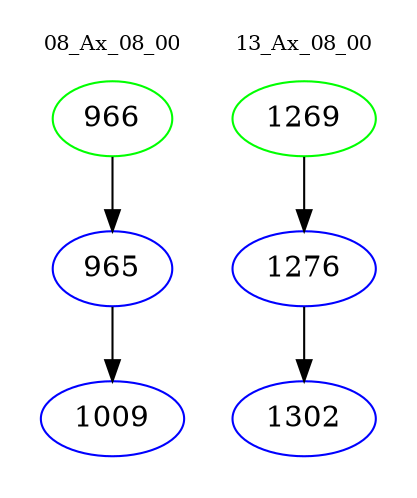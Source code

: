 digraph{
subgraph cluster_0 {
color = white
label = "08_Ax_08_00";
fontsize=10;
T0_966 [label="966", color="green"]
T0_966 -> T0_965 [color="black"]
T0_965 [label="965", color="blue"]
T0_965 -> T0_1009 [color="black"]
T0_1009 [label="1009", color="blue"]
}
subgraph cluster_1 {
color = white
label = "13_Ax_08_00";
fontsize=10;
T1_1269 [label="1269", color="green"]
T1_1269 -> T1_1276 [color="black"]
T1_1276 [label="1276", color="blue"]
T1_1276 -> T1_1302 [color="black"]
T1_1302 [label="1302", color="blue"]
}
}

